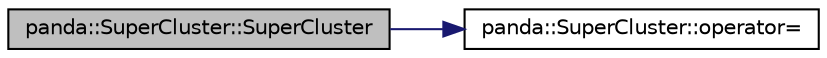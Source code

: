 digraph G
{
  edge [fontname="Helvetica",fontsize="10",labelfontname="Helvetica",labelfontsize="10"];
  node [fontname="Helvetica",fontsize="10",shape=record];
  rankdir=LR;
  Node1 [label="panda::SuperCluster::SuperCluster",height=0.2,width=0.4,color="black", fillcolor="grey75", style="filled" fontcolor="black"];
  Node1 -> Node2 [color="midnightblue",fontsize="10",style="solid"];
  Node2 [label="panda::SuperCluster::operator=",height=0.2,width=0.4,color="black", fillcolor="white", style="filled",URL="$classpanda_1_1SuperCluster.html#aba3e69a83bfcc68189c9c94e8dd36ba9"];
}
